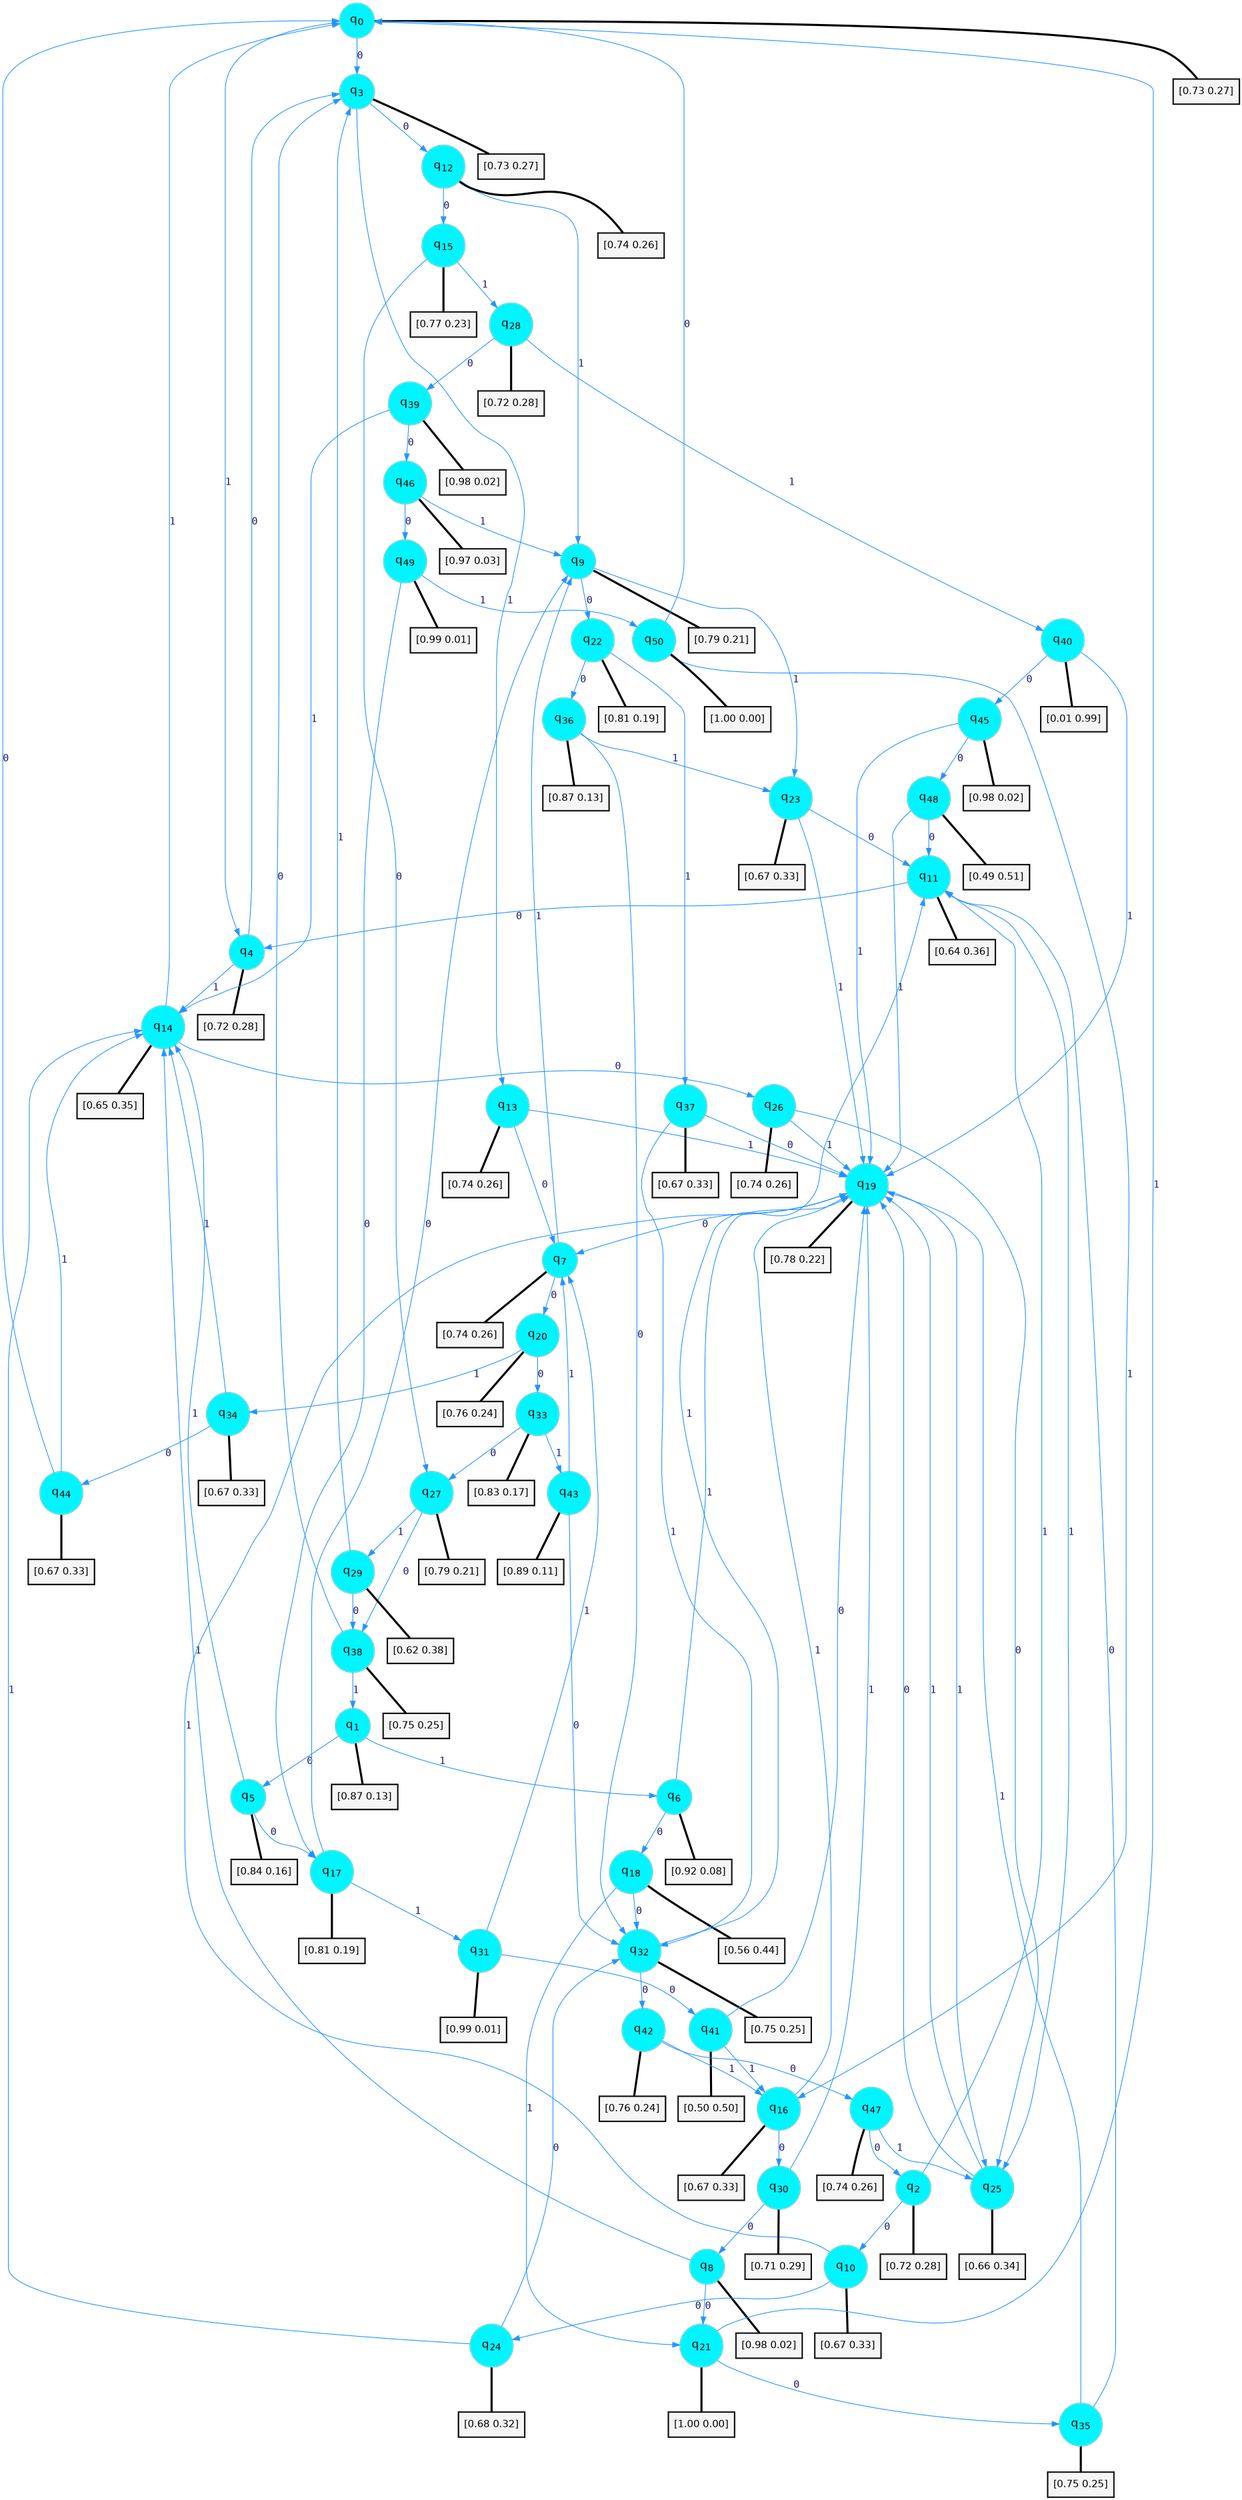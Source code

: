 digraph G {
graph [
bgcolor=transparent, dpi=300, rankdir=TD, size="40,25"];
node [
color=gray, fillcolor=turquoise1, fontcolor=black, fontname=Helvetica, fontsize=16, fontweight=bold, shape=circle, style=filled];
edge [
arrowsize=1, color=dodgerblue1, fontcolor=midnightblue, fontname=courier, fontweight=bold, penwidth=1, style=solid, weight=20];
0[label=<q<SUB>0</SUB>>];
1[label=<q<SUB>1</SUB>>];
2[label=<q<SUB>2</SUB>>];
3[label=<q<SUB>3</SUB>>];
4[label=<q<SUB>4</SUB>>];
5[label=<q<SUB>5</SUB>>];
6[label=<q<SUB>6</SUB>>];
7[label=<q<SUB>7</SUB>>];
8[label=<q<SUB>8</SUB>>];
9[label=<q<SUB>9</SUB>>];
10[label=<q<SUB>10</SUB>>];
11[label=<q<SUB>11</SUB>>];
12[label=<q<SUB>12</SUB>>];
13[label=<q<SUB>13</SUB>>];
14[label=<q<SUB>14</SUB>>];
15[label=<q<SUB>15</SUB>>];
16[label=<q<SUB>16</SUB>>];
17[label=<q<SUB>17</SUB>>];
18[label=<q<SUB>18</SUB>>];
19[label=<q<SUB>19</SUB>>];
20[label=<q<SUB>20</SUB>>];
21[label=<q<SUB>21</SUB>>];
22[label=<q<SUB>22</SUB>>];
23[label=<q<SUB>23</SUB>>];
24[label=<q<SUB>24</SUB>>];
25[label=<q<SUB>25</SUB>>];
26[label=<q<SUB>26</SUB>>];
27[label=<q<SUB>27</SUB>>];
28[label=<q<SUB>28</SUB>>];
29[label=<q<SUB>29</SUB>>];
30[label=<q<SUB>30</SUB>>];
31[label=<q<SUB>31</SUB>>];
32[label=<q<SUB>32</SUB>>];
33[label=<q<SUB>33</SUB>>];
34[label=<q<SUB>34</SUB>>];
35[label=<q<SUB>35</SUB>>];
36[label=<q<SUB>36</SUB>>];
37[label=<q<SUB>37</SUB>>];
38[label=<q<SUB>38</SUB>>];
39[label=<q<SUB>39</SUB>>];
40[label=<q<SUB>40</SUB>>];
41[label=<q<SUB>41</SUB>>];
42[label=<q<SUB>42</SUB>>];
43[label=<q<SUB>43</SUB>>];
44[label=<q<SUB>44</SUB>>];
45[label=<q<SUB>45</SUB>>];
46[label=<q<SUB>46</SUB>>];
47[label=<q<SUB>47</SUB>>];
48[label=<q<SUB>48</SUB>>];
49[label=<q<SUB>49</SUB>>];
50[label=<q<SUB>50</SUB>>];
51[label="[0.73 0.27]", shape=box,fontcolor=black, fontname=Helvetica, fontsize=14, penwidth=2, fillcolor=whitesmoke,color=black];
52[label="[0.87 0.13]", shape=box,fontcolor=black, fontname=Helvetica, fontsize=14, penwidth=2, fillcolor=whitesmoke,color=black];
53[label="[0.72 0.28]", shape=box,fontcolor=black, fontname=Helvetica, fontsize=14, penwidth=2, fillcolor=whitesmoke,color=black];
54[label="[0.73 0.27]", shape=box,fontcolor=black, fontname=Helvetica, fontsize=14, penwidth=2, fillcolor=whitesmoke,color=black];
55[label="[0.72 0.28]", shape=box,fontcolor=black, fontname=Helvetica, fontsize=14, penwidth=2, fillcolor=whitesmoke,color=black];
56[label="[0.84 0.16]", shape=box,fontcolor=black, fontname=Helvetica, fontsize=14, penwidth=2, fillcolor=whitesmoke,color=black];
57[label="[0.92 0.08]", shape=box,fontcolor=black, fontname=Helvetica, fontsize=14, penwidth=2, fillcolor=whitesmoke,color=black];
58[label="[0.74 0.26]", shape=box,fontcolor=black, fontname=Helvetica, fontsize=14, penwidth=2, fillcolor=whitesmoke,color=black];
59[label="[0.98 0.02]", shape=box,fontcolor=black, fontname=Helvetica, fontsize=14, penwidth=2, fillcolor=whitesmoke,color=black];
60[label="[0.79 0.21]", shape=box,fontcolor=black, fontname=Helvetica, fontsize=14, penwidth=2, fillcolor=whitesmoke,color=black];
61[label="[0.67 0.33]", shape=box,fontcolor=black, fontname=Helvetica, fontsize=14, penwidth=2, fillcolor=whitesmoke,color=black];
62[label="[0.64 0.36]", shape=box,fontcolor=black, fontname=Helvetica, fontsize=14, penwidth=2, fillcolor=whitesmoke,color=black];
63[label="[0.74 0.26]", shape=box,fontcolor=black, fontname=Helvetica, fontsize=14, penwidth=2, fillcolor=whitesmoke,color=black];
64[label="[0.74 0.26]", shape=box,fontcolor=black, fontname=Helvetica, fontsize=14, penwidth=2, fillcolor=whitesmoke,color=black];
65[label="[0.65 0.35]", shape=box,fontcolor=black, fontname=Helvetica, fontsize=14, penwidth=2, fillcolor=whitesmoke,color=black];
66[label="[0.77 0.23]", shape=box,fontcolor=black, fontname=Helvetica, fontsize=14, penwidth=2, fillcolor=whitesmoke,color=black];
67[label="[0.67 0.33]", shape=box,fontcolor=black, fontname=Helvetica, fontsize=14, penwidth=2, fillcolor=whitesmoke,color=black];
68[label="[0.81 0.19]", shape=box,fontcolor=black, fontname=Helvetica, fontsize=14, penwidth=2, fillcolor=whitesmoke,color=black];
69[label="[0.56 0.44]", shape=box,fontcolor=black, fontname=Helvetica, fontsize=14, penwidth=2, fillcolor=whitesmoke,color=black];
70[label="[0.78 0.22]", shape=box,fontcolor=black, fontname=Helvetica, fontsize=14, penwidth=2, fillcolor=whitesmoke,color=black];
71[label="[0.76 0.24]", shape=box,fontcolor=black, fontname=Helvetica, fontsize=14, penwidth=2, fillcolor=whitesmoke,color=black];
72[label="[1.00 0.00]", shape=box,fontcolor=black, fontname=Helvetica, fontsize=14, penwidth=2, fillcolor=whitesmoke,color=black];
73[label="[0.81 0.19]", shape=box,fontcolor=black, fontname=Helvetica, fontsize=14, penwidth=2, fillcolor=whitesmoke,color=black];
74[label="[0.67 0.33]", shape=box,fontcolor=black, fontname=Helvetica, fontsize=14, penwidth=2, fillcolor=whitesmoke,color=black];
75[label="[0.68 0.32]", shape=box,fontcolor=black, fontname=Helvetica, fontsize=14, penwidth=2, fillcolor=whitesmoke,color=black];
76[label="[0.66 0.34]", shape=box,fontcolor=black, fontname=Helvetica, fontsize=14, penwidth=2, fillcolor=whitesmoke,color=black];
77[label="[0.74 0.26]", shape=box,fontcolor=black, fontname=Helvetica, fontsize=14, penwidth=2, fillcolor=whitesmoke,color=black];
78[label="[0.79 0.21]", shape=box,fontcolor=black, fontname=Helvetica, fontsize=14, penwidth=2, fillcolor=whitesmoke,color=black];
79[label="[0.72 0.28]", shape=box,fontcolor=black, fontname=Helvetica, fontsize=14, penwidth=2, fillcolor=whitesmoke,color=black];
80[label="[0.62 0.38]", shape=box,fontcolor=black, fontname=Helvetica, fontsize=14, penwidth=2, fillcolor=whitesmoke,color=black];
81[label="[0.71 0.29]", shape=box,fontcolor=black, fontname=Helvetica, fontsize=14, penwidth=2, fillcolor=whitesmoke,color=black];
82[label="[0.99 0.01]", shape=box,fontcolor=black, fontname=Helvetica, fontsize=14, penwidth=2, fillcolor=whitesmoke,color=black];
83[label="[0.75 0.25]", shape=box,fontcolor=black, fontname=Helvetica, fontsize=14, penwidth=2, fillcolor=whitesmoke,color=black];
84[label="[0.83 0.17]", shape=box,fontcolor=black, fontname=Helvetica, fontsize=14, penwidth=2, fillcolor=whitesmoke,color=black];
85[label="[0.67 0.33]", shape=box,fontcolor=black, fontname=Helvetica, fontsize=14, penwidth=2, fillcolor=whitesmoke,color=black];
86[label="[0.75 0.25]", shape=box,fontcolor=black, fontname=Helvetica, fontsize=14, penwidth=2, fillcolor=whitesmoke,color=black];
87[label="[0.87 0.13]", shape=box,fontcolor=black, fontname=Helvetica, fontsize=14, penwidth=2, fillcolor=whitesmoke,color=black];
88[label="[0.67 0.33]", shape=box,fontcolor=black, fontname=Helvetica, fontsize=14, penwidth=2, fillcolor=whitesmoke,color=black];
89[label="[0.75 0.25]", shape=box,fontcolor=black, fontname=Helvetica, fontsize=14, penwidth=2, fillcolor=whitesmoke,color=black];
90[label="[0.98 0.02]", shape=box,fontcolor=black, fontname=Helvetica, fontsize=14, penwidth=2, fillcolor=whitesmoke,color=black];
91[label="[0.01 0.99]", shape=box,fontcolor=black, fontname=Helvetica, fontsize=14, penwidth=2, fillcolor=whitesmoke,color=black];
92[label="[0.50 0.50]", shape=box,fontcolor=black, fontname=Helvetica, fontsize=14, penwidth=2, fillcolor=whitesmoke,color=black];
93[label="[0.76 0.24]", shape=box,fontcolor=black, fontname=Helvetica, fontsize=14, penwidth=2, fillcolor=whitesmoke,color=black];
94[label="[0.89 0.11]", shape=box,fontcolor=black, fontname=Helvetica, fontsize=14, penwidth=2, fillcolor=whitesmoke,color=black];
95[label="[0.67 0.33]", shape=box,fontcolor=black, fontname=Helvetica, fontsize=14, penwidth=2, fillcolor=whitesmoke,color=black];
96[label="[0.98 0.02]", shape=box,fontcolor=black, fontname=Helvetica, fontsize=14, penwidth=2, fillcolor=whitesmoke,color=black];
97[label="[0.97 0.03]", shape=box,fontcolor=black, fontname=Helvetica, fontsize=14, penwidth=2, fillcolor=whitesmoke,color=black];
98[label="[0.74 0.26]", shape=box,fontcolor=black, fontname=Helvetica, fontsize=14, penwidth=2, fillcolor=whitesmoke,color=black];
99[label="[0.49 0.51]", shape=box,fontcolor=black, fontname=Helvetica, fontsize=14, penwidth=2, fillcolor=whitesmoke,color=black];
100[label="[0.99 0.01]", shape=box,fontcolor=black, fontname=Helvetica, fontsize=14, penwidth=2, fillcolor=whitesmoke,color=black];
101[label="[1.00 0.00]", shape=box,fontcolor=black, fontname=Helvetica, fontsize=14, penwidth=2, fillcolor=whitesmoke,color=black];
0->3 [label=0];
0->4 [label=1];
0->51 [arrowhead=none, penwidth=3,color=black];
1->5 [label=0];
1->6 [label=1];
1->52 [arrowhead=none, penwidth=3,color=black];
2->10 [label=0];
2->11 [label=1];
2->53 [arrowhead=none, penwidth=3,color=black];
3->12 [label=0];
3->13 [label=1];
3->54 [arrowhead=none, penwidth=3,color=black];
4->3 [label=0];
4->14 [label=1];
4->55 [arrowhead=none, penwidth=3,color=black];
5->17 [label=0];
5->14 [label=1];
5->56 [arrowhead=none, penwidth=3,color=black];
6->18 [label=0];
6->19 [label=1];
6->57 [arrowhead=none, penwidth=3,color=black];
7->20 [label=0];
7->9 [label=1];
7->58 [arrowhead=none, penwidth=3,color=black];
8->21 [label=0];
8->14 [label=1];
8->59 [arrowhead=none, penwidth=3,color=black];
9->22 [label=0];
9->23 [label=1];
9->60 [arrowhead=none, penwidth=3,color=black];
10->24 [label=0];
10->19 [label=1];
10->61 [arrowhead=none, penwidth=3,color=black];
11->4 [label=0];
11->25 [label=1];
11->62 [arrowhead=none, penwidth=3,color=black];
12->15 [label=0];
12->9 [label=1];
12->63 [arrowhead=none, penwidth=3,color=black];
13->7 [label=0];
13->19 [label=1];
13->64 [arrowhead=none, penwidth=3,color=black];
14->26 [label=0];
14->0 [label=1];
14->65 [arrowhead=none, penwidth=3,color=black];
15->27 [label=0];
15->28 [label=1];
15->66 [arrowhead=none, penwidth=3,color=black];
16->30 [label=0];
16->19 [label=1];
16->67 [arrowhead=none, penwidth=3,color=black];
17->9 [label=0];
17->31 [label=1];
17->68 [arrowhead=none, penwidth=3,color=black];
18->32 [label=0];
18->21 [label=1];
18->69 [arrowhead=none, penwidth=3,color=black];
19->7 [label=0];
19->25 [label=1];
19->70 [arrowhead=none, penwidth=3,color=black];
20->33 [label=0];
20->34 [label=1];
20->71 [arrowhead=none, penwidth=3,color=black];
21->35 [label=0];
21->0 [label=1];
21->72 [arrowhead=none, penwidth=3,color=black];
22->36 [label=0];
22->37 [label=1];
22->73 [arrowhead=none, penwidth=3,color=black];
23->11 [label=0];
23->19 [label=1];
23->74 [arrowhead=none, penwidth=3,color=black];
24->32 [label=0];
24->14 [label=1];
24->75 [arrowhead=none, penwidth=3,color=black];
25->19 [label=0];
25->19 [label=1];
25->76 [arrowhead=none, penwidth=3,color=black];
26->25 [label=0];
26->19 [label=1];
26->77 [arrowhead=none, penwidth=3,color=black];
27->38 [label=0];
27->29 [label=1];
27->78 [arrowhead=none, penwidth=3,color=black];
28->39 [label=0];
28->40 [label=1];
28->79 [arrowhead=none, penwidth=3,color=black];
29->38 [label=0];
29->3 [label=1];
29->80 [arrowhead=none, penwidth=3,color=black];
30->8 [label=0];
30->19 [label=1];
30->81 [arrowhead=none, penwidth=3,color=black];
31->41 [label=0];
31->7 [label=1];
31->82 [arrowhead=none, penwidth=3,color=black];
32->42 [label=0];
32->11 [label=1];
32->83 [arrowhead=none, penwidth=3,color=black];
33->27 [label=0];
33->43 [label=1];
33->84 [arrowhead=none, penwidth=3,color=black];
34->44 [label=0];
34->14 [label=1];
34->85 [arrowhead=none, penwidth=3,color=black];
35->11 [label=0];
35->19 [label=1];
35->86 [arrowhead=none, penwidth=3,color=black];
36->32 [label=0];
36->23 [label=1];
36->87 [arrowhead=none, penwidth=3,color=black];
37->19 [label=0];
37->32 [label=1];
37->88 [arrowhead=none, penwidth=3,color=black];
38->3 [label=0];
38->1 [label=1];
38->89 [arrowhead=none, penwidth=3,color=black];
39->46 [label=0];
39->14 [label=1];
39->90 [arrowhead=none, penwidth=3,color=black];
40->45 [label=0];
40->19 [label=1];
40->91 [arrowhead=none, penwidth=3,color=black];
41->19 [label=0];
41->16 [label=1];
41->92 [arrowhead=none, penwidth=3,color=black];
42->47 [label=0];
42->16 [label=1];
42->93 [arrowhead=none, penwidth=3,color=black];
43->32 [label=0];
43->7 [label=1];
43->94 [arrowhead=none, penwidth=3,color=black];
44->0 [label=0];
44->14 [label=1];
44->95 [arrowhead=none, penwidth=3,color=black];
45->48 [label=0];
45->19 [label=1];
45->96 [arrowhead=none, penwidth=3,color=black];
46->49 [label=0];
46->9 [label=1];
46->97 [arrowhead=none, penwidth=3,color=black];
47->2 [label=0];
47->25 [label=1];
47->98 [arrowhead=none, penwidth=3,color=black];
48->11 [label=0];
48->19 [label=1];
48->99 [arrowhead=none, penwidth=3,color=black];
49->17 [label=0];
49->50 [label=1];
49->100 [arrowhead=none, penwidth=3,color=black];
50->0 [label=0];
50->16 [label=1];
50->101 [arrowhead=none, penwidth=3,color=black];
}
